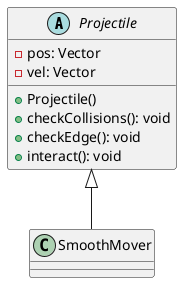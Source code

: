 @startuml

abstract class Projectile
class SmoothMover

Projectile <|-- SmoothMover

Projectile : -pos: Vector
Projectile : -vel: Vector
Projectile : +Projectile()
Projectile : +checkCollisions(): void
Projectile : +checkEdge(): void
Projectile : +interact(): void

@enduml
